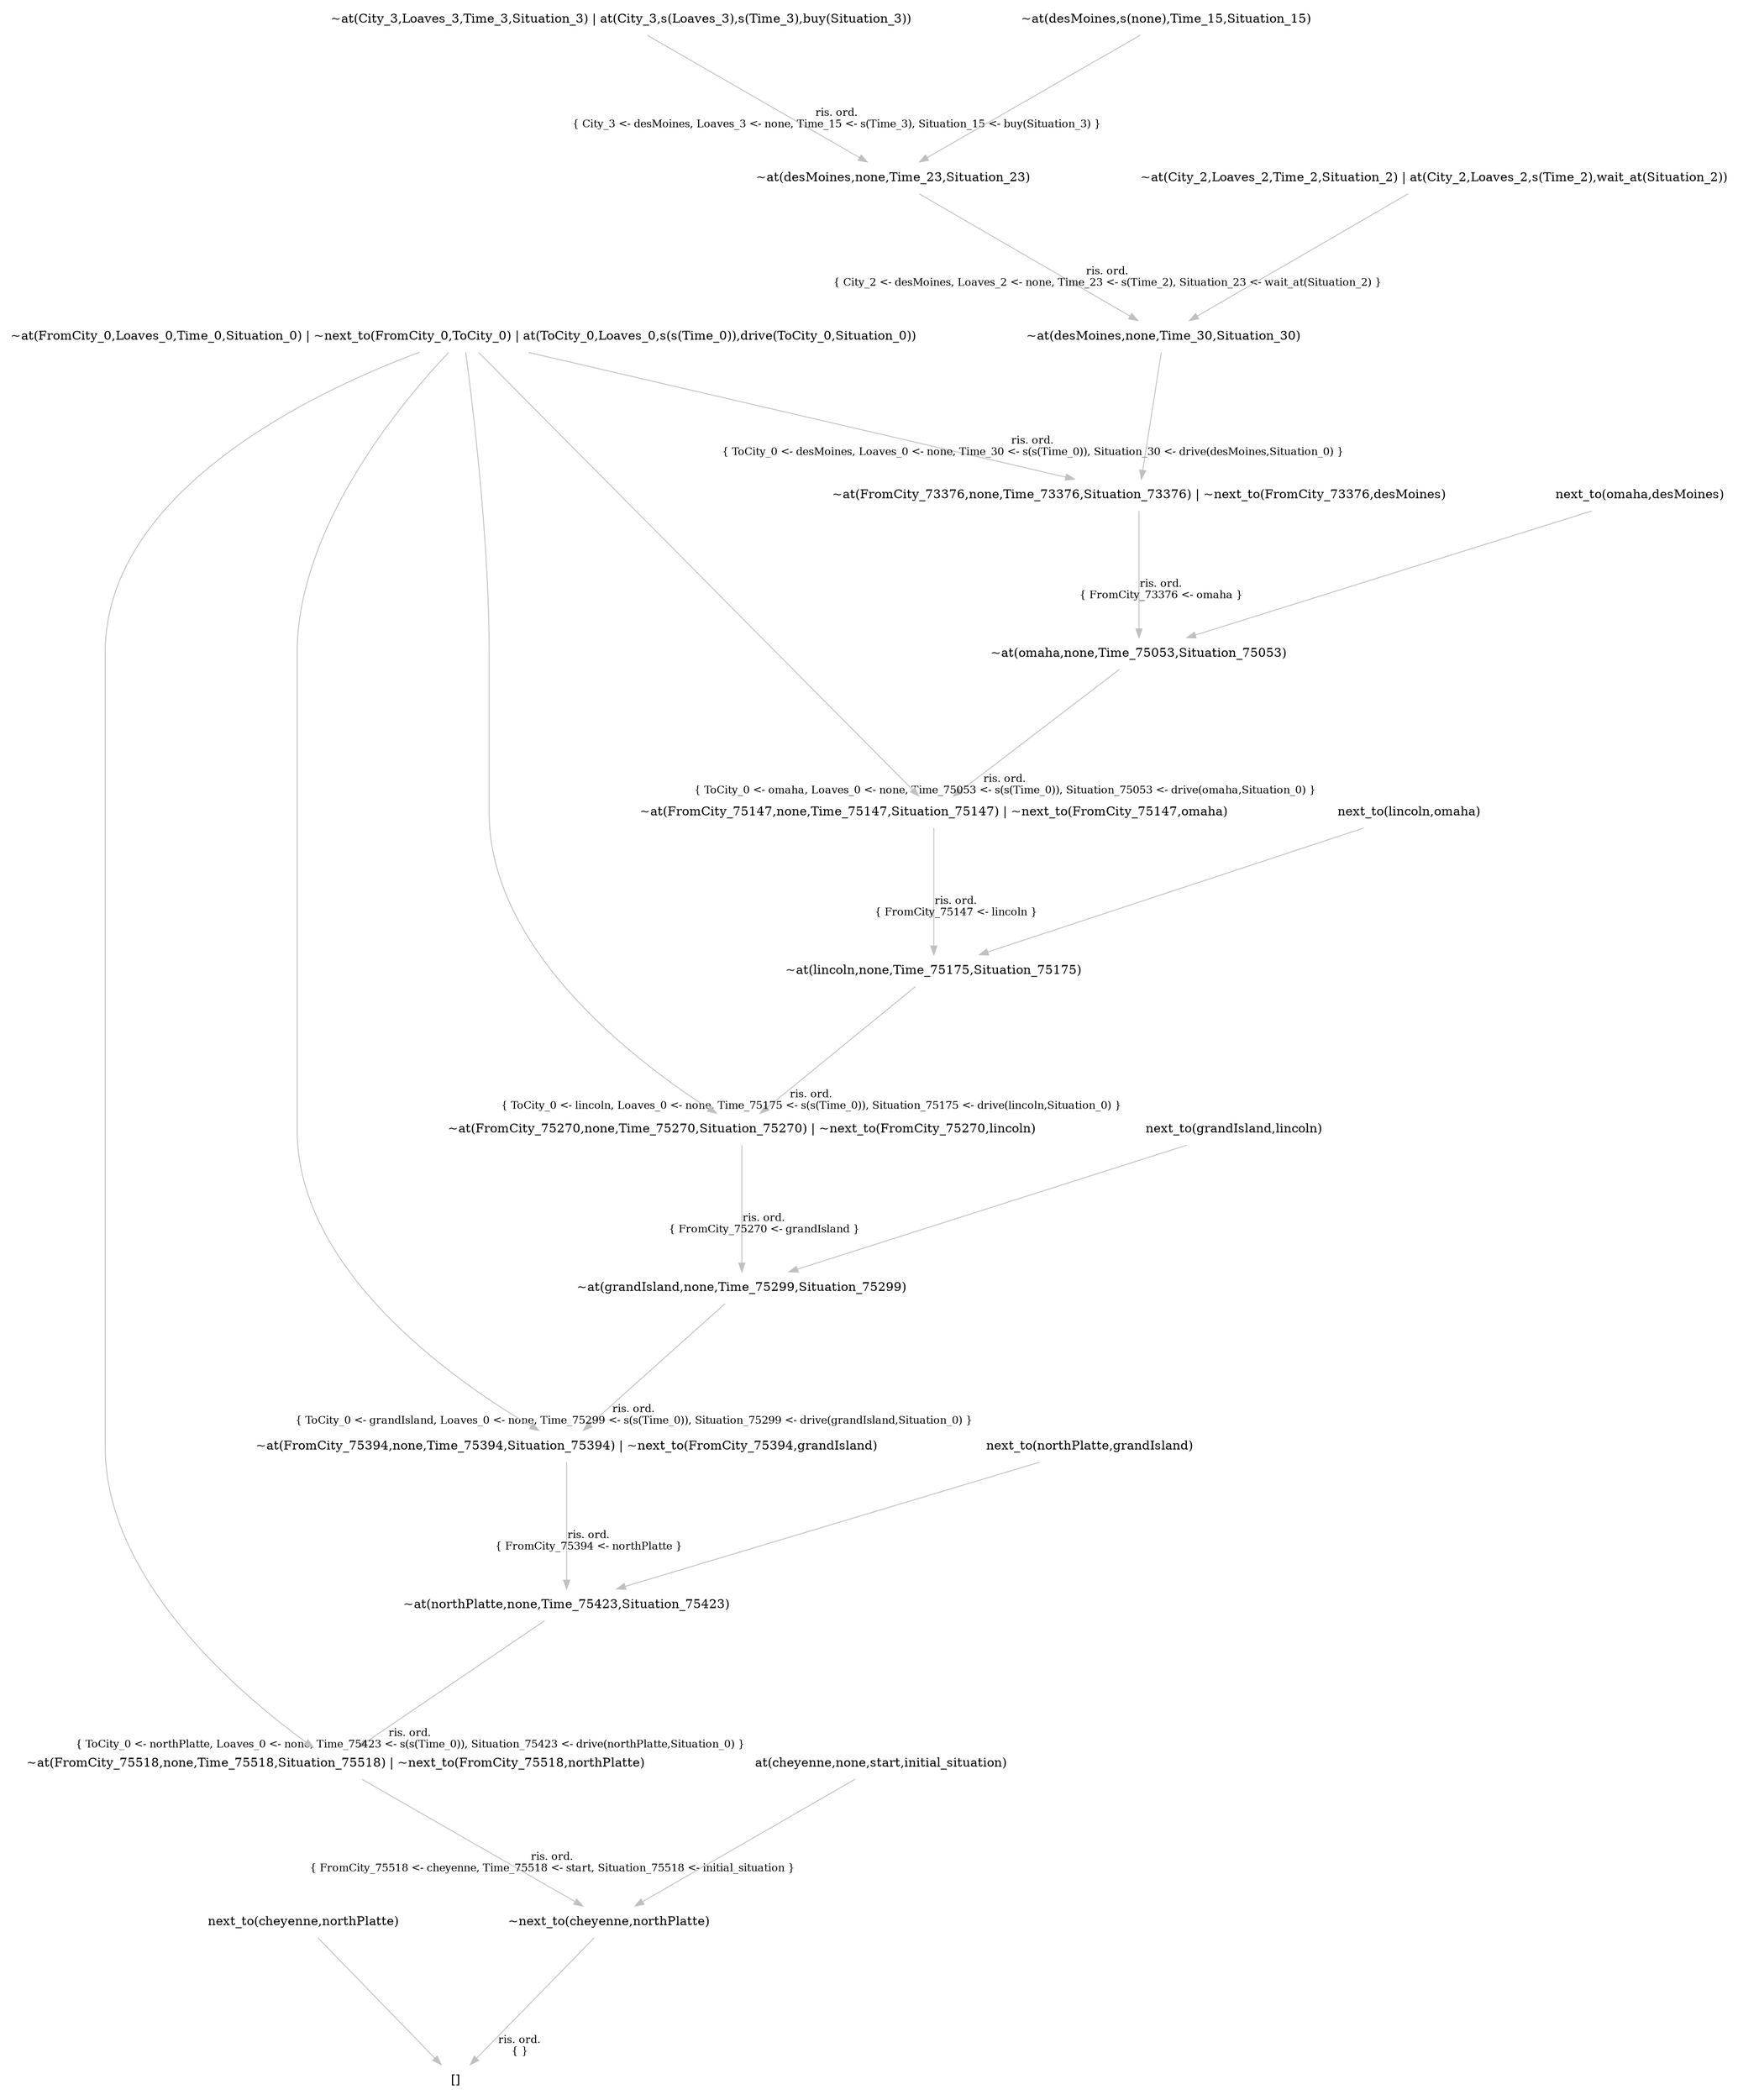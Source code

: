 digraph {
	nodesep="1.5"; ranksep=2;
	node [shape=plaintext];
	edge [color=gray];
	"~next_to(cheyenne,northPlatte)" -> "[]" [labelfontcolor=black,labelfontsize="12",headlabel="ris. ord.\n{ }",labeldistance="6"];
	"~at(FromCity_75518,none,Time_75518,Situation_75518) | ~next_to(FromCity_75518,northPlatte)" -> "~next_to(cheyenne,northPlatte)" [labelfontcolor=black,labelfontsize="12",headlabel="ris. ord.\n{ FromCity_75518 <- cheyenne, Time_75518 <- start, Situation_75518 <- initial_situation }",labeldistance="6"];
	"~at(northPlatte,none,Time_75423,Situation_75423)" -> "~at(FromCity_75518,none,Time_75518,Situation_75518) | ~next_to(FromCity_75518,northPlatte)" [labelfontcolor=black,labelfontsize="12",headlabel="ris. ord.\n{ ToCity_0 <- northPlatte, Loaves_0 <- none, Time_75423 <- s(s(Time_0)), Situation_75423 <- drive(northPlatte,Situation_0) }",labeldistance="6"];
	"~at(FromCity_75394,none,Time_75394,Situation_75394) | ~next_to(FromCity_75394,grandIsland)" -> "~at(northPlatte,none,Time_75423,Situation_75423)" [labelfontcolor=black,labelfontsize="12",headlabel="ris. ord.\n{ FromCity_75394 <- northPlatte }",labeldistance="6"];
	"~at(grandIsland,none,Time_75299,Situation_75299)" -> "~at(FromCity_75394,none,Time_75394,Situation_75394) | ~next_to(FromCity_75394,grandIsland)" [labelfontcolor=black,labelfontsize="12",headlabel="ris. ord.\n{ ToCity_0 <- grandIsland, Loaves_0 <- none, Time_75299 <- s(s(Time_0)), Situation_75299 <- drive(grandIsland,Situation_0) }",labeldistance="6"];
	"~at(FromCity_75270,none,Time_75270,Situation_75270) | ~next_to(FromCity_75270,lincoln)" -> "~at(grandIsland,none,Time_75299,Situation_75299)" [labelfontcolor=black,labelfontsize="12",headlabel="ris. ord.\n{ FromCity_75270 <- grandIsland }",labeldistance="6"];
	"~at(lincoln,none,Time_75175,Situation_75175)" -> "~at(FromCity_75270,none,Time_75270,Situation_75270) | ~next_to(FromCity_75270,lincoln)" [labelfontcolor=black,labelfontsize="12",headlabel="ris. ord.\n{ ToCity_0 <- lincoln, Loaves_0 <- none, Time_75175 <- s(s(Time_0)), Situation_75175 <- drive(lincoln,Situation_0) }",labeldistance="6"];
	"~at(FromCity_75147,none,Time_75147,Situation_75147) | ~next_to(FromCity_75147,omaha)" -> "~at(lincoln,none,Time_75175,Situation_75175)" [labelfontcolor=black,labelfontsize="12",headlabel="ris. ord.\n{ FromCity_75147 <- lincoln }",labeldistance="6"];
	"~at(omaha,none,Time_75053,Situation_75053)" -> "~at(FromCity_75147,none,Time_75147,Situation_75147) | ~next_to(FromCity_75147,omaha)" [labelfontcolor=black,labelfontsize="12",headlabel="ris. ord.\n{ ToCity_0 <- omaha, Loaves_0 <- none, Time_75053 <- s(s(Time_0)), Situation_75053 <- drive(omaha,Situation_0) }",labeldistance="6"];
	"~at(FromCity_73376,none,Time_73376,Situation_73376) | ~next_to(FromCity_73376,desMoines)" -> "~at(omaha,none,Time_75053,Situation_75053)" [labelfontcolor=black,labelfontsize="12",headlabel="ris. ord.\n{ FromCity_73376 <- omaha }",labeldistance="6"];
	"~at(FromCity_0,Loaves_0,Time_0,Situation_0) | ~next_to(FromCity_0,ToCity_0) | at(ToCity_0,Loaves_0,s(s(Time_0)),drive(ToCity_0,Situation_0))" -> "~at(FromCity_73376,none,Time_73376,Situation_73376) | ~next_to(FromCity_73376,desMoines)" [labelfontcolor=black,labelfontsize="12",headlabel="ris. ord.\n{ ToCity_0 <- desMoines, Loaves_0 <- none, Time_30 <- s(s(Time_0)), Situation_30 <- drive(desMoines,Situation_0) }",labeldistance="6"];
	"~at(desMoines,none,Time_30,Situation_30)" -> "~at(FromCity_73376,none,Time_73376,Situation_73376) | ~next_to(FromCity_73376,desMoines)" ;
	"~at(desMoines,none,Time_23,Situation_23)" -> "~at(desMoines,none,Time_30,Situation_30)" [labelfontcolor=black,labelfontsize="12",headlabel="ris. ord.\n{ City_2 <- desMoines, Loaves_2 <- none, Time_23 <- s(Time_2), Situation_23 <- wait_at(Situation_2) }",labeldistance="6"];
	"~at(City_3,Loaves_3,Time_3,Situation_3) | at(City_3,s(Loaves_3),s(Time_3),buy(Situation_3))" -> "~at(desMoines,none,Time_23,Situation_23)" [labelfontcolor=black,labelfontsize="12",headlabel="ris. ord.\n{ City_3 <- desMoines, Loaves_3 <- none, Time_15 <- s(Time_3), Situation_15 <- buy(Situation_3) }",labeldistance="6"];
	"~at(desMoines,s(none),Time_15,Situation_15)" -> "~at(desMoines,none,Time_23,Situation_23)" ;
	"~at(City_2,Loaves_2,Time_2,Situation_2) | at(City_2,Loaves_2,s(Time_2),wait_at(Situation_2))" -> "~at(desMoines,none,Time_30,Situation_30)" ;
	"next_to(omaha,desMoines)" -> "~at(omaha,none,Time_75053,Situation_75053)" ;
	"~at(FromCity_0,Loaves_0,Time_0,Situation_0) | ~next_to(FromCity_0,ToCity_0) | at(ToCity_0,Loaves_0,s(s(Time_0)),drive(ToCity_0,Situation_0))" -> "~at(FromCity_75147,none,Time_75147,Situation_75147) | ~next_to(FromCity_75147,omaha)" ;
	"next_to(lincoln,omaha)" -> "~at(lincoln,none,Time_75175,Situation_75175)" ;
	"~at(FromCity_0,Loaves_0,Time_0,Situation_0) | ~next_to(FromCity_0,ToCity_0) | at(ToCity_0,Loaves_0,s(s(Time_0)),drive(ToCity_0,Situation_0))" -> "~at(FromCity_75270,none,Time_75270,Situation_75270) | ~next_to(FromCity_75270,lincoln)" ;
	"next_to(grandIsland,lincoln)" -> "~at(grandIsland,none,Time_75299,Situation_75299)" ;
	"~at(FromCity_0,Loaves_0,Time_0,Situation_0) | ~next_to(FromCity_0,ToCity_0) | at(ToCity_0,Loaves_0,s(s(Time_0)),drive(ToCity_0,Situation_0))" -> "~at(FromCity_75394,none,Time_75394,Situation_75394) | ~next_to(FromCity_75394,grandIsland)" ;
	"next_to(northPlatte,grandIsland)" -> "~at(northPlatte,none,Time_75423,Situation_75423)" ;
	"~at(FromCity_0,Loaves_0,Time_0,Situation_0) | ~next_to(FromCity_0,ToCity_0) | at(ToCity_0,Loaves_0,s(s(Time_0)),drive(ToCity_0,Situation_0))" -> "~at(FromCity_75518,none,Time_75518,Situation_75518) | ~next_to(FromCity_75518,northPlatte)" ;
	"at(cheyenne,none,start,initial_situation)" -> "~next_to(cheyenne,northPlatte)" ;
	"next_to(cheyenne,northPlatte)" -> "[]" ;
}

